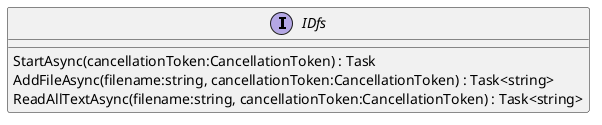 @startuml
interface IDfs {
    StartAsync(cancellationToken:CancellationToken) : Task
    AddFileAsync(filename:string, cancellationToken:CancellationToken) : Task<string>
    ReadAllTextAsync(filename:string, cancellationToken:CancellationToken) : Task<string>
}
@enduml
